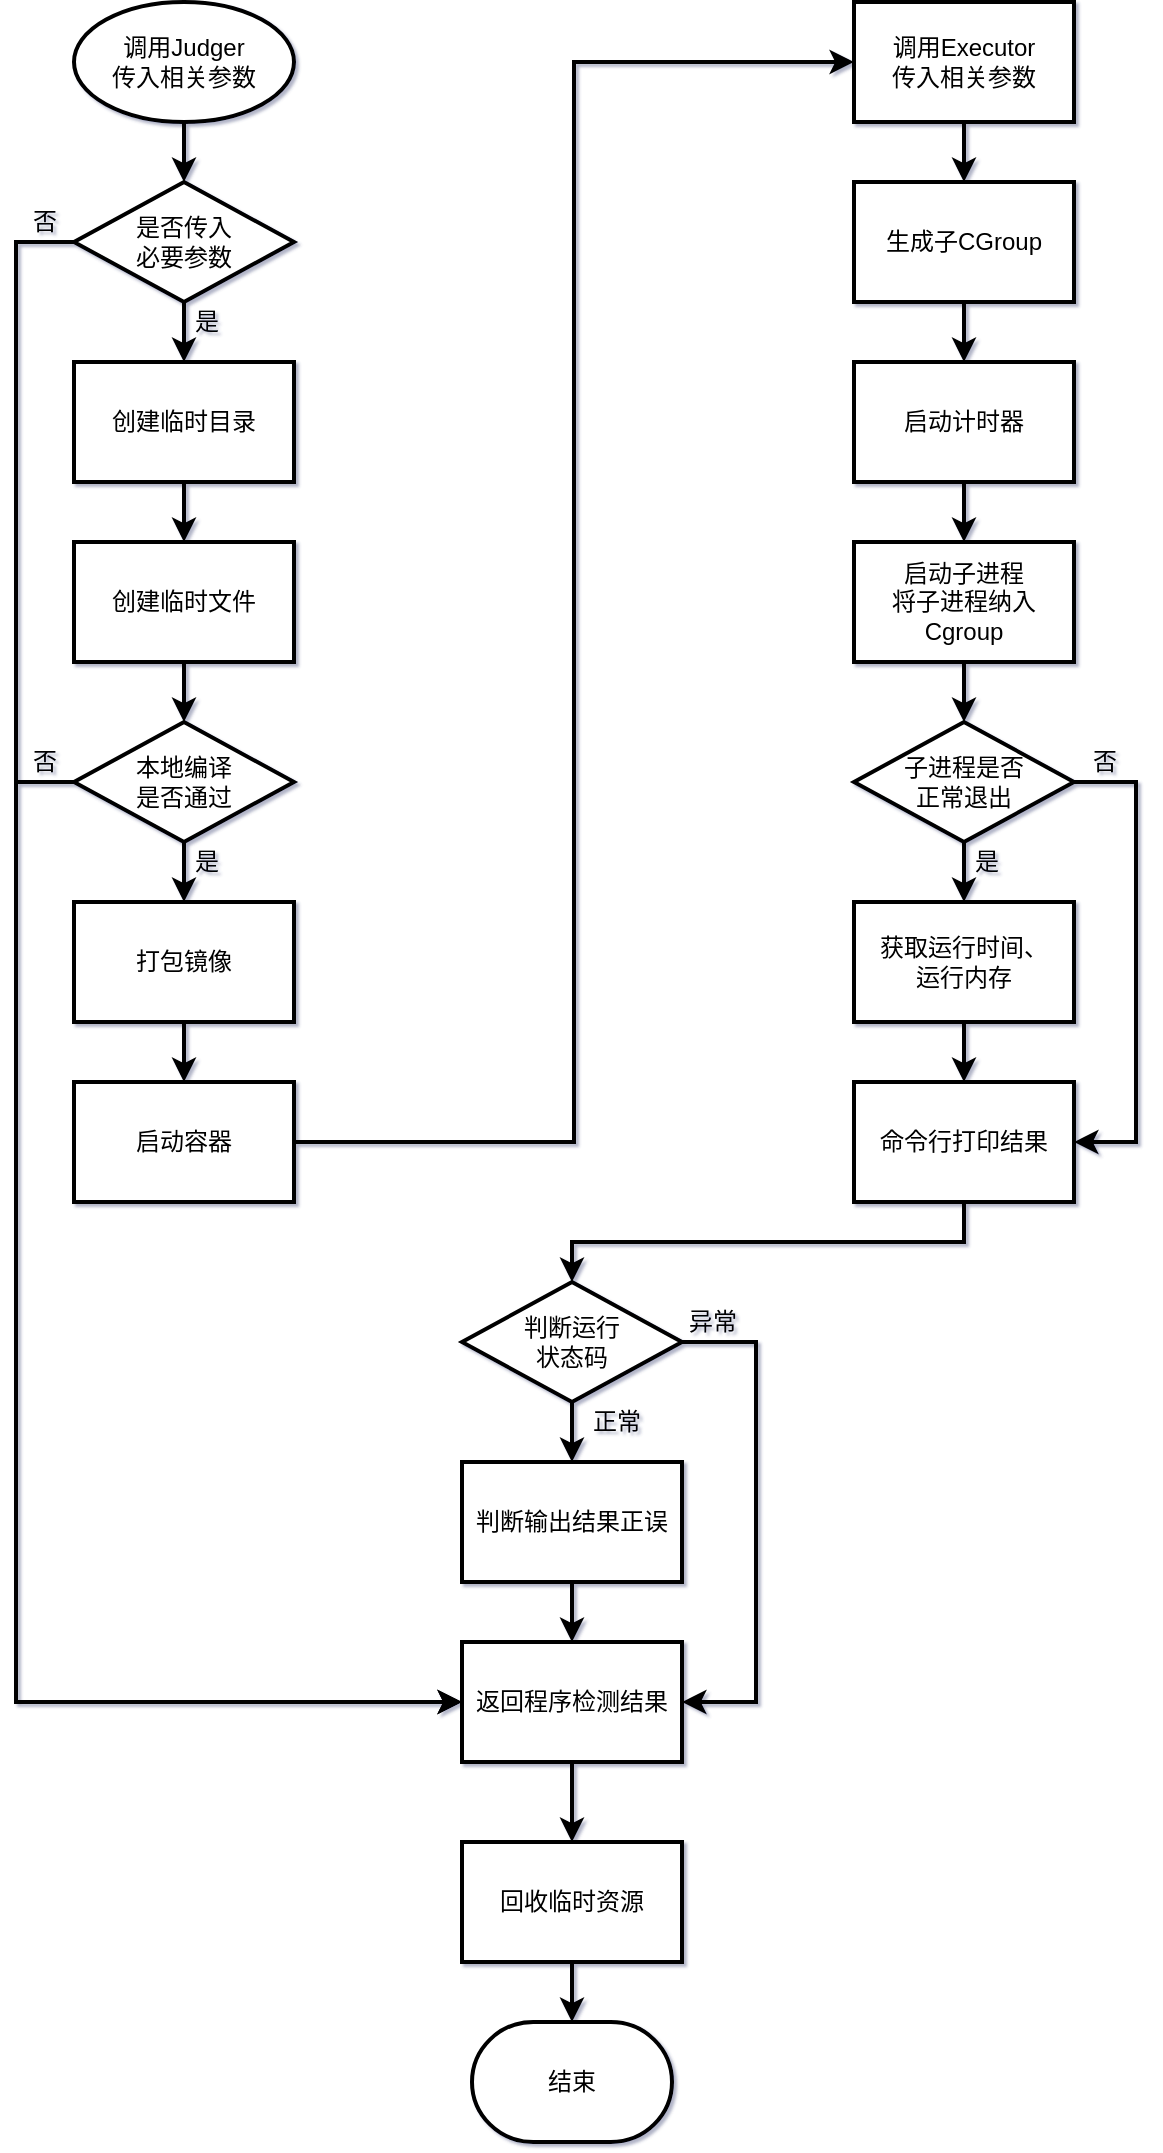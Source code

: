 <mxfile version="14.5.9" type="github">
  <diagram id="C5RBs43oDa-KdzZeNtuy" name="Page-1">
    <mxGraphModel dx="1673" dy="868" grid="1" gridSize="10" guides="1" tooltips="1" connect="1" arrows="1" fold="1" page="1" pageScale="1" pageWidth="827" pageHeight="1169" math="0" shadow="1">
      <root>
        <mxCell id="WIyWlLk6GJQsqaUBKTNV-0" />
        <mxCell id="WIyWlLk6GJQsqaUBKTNV-1" parent="WIyWlLk6GJQsqaUBKTNV-0" />
        <mxCell id="EFcwN0B4zdvvYbQqwylS-56" style="edgeStyle=orthogonalEdgeStyle;orthogonalLoop=1;jettySize=auto;html=1;exitX=0.5;exitY=1;exitDx=0;exitDy=0;exitPerimeter=0;entryX=0.5;entryY=0;entryDx=0;entryDy=0;entryPerimeter=0;strokeWidth=2;shadow=0;" edge="1" parent="WIyWlLk6GJQsqaUBKTNV-1" source="EFcwN0B4zdvvYbQqwylS-33" target="EFcwN0B4zdvvYbQqwylS-34">
          <mxGeometry relative="1" as="geometry" />
        </mxCell>
        <mxCell id="EFcwN0B4zdvvYbQqwylS-33" value="调用Judger&lt;br&gt;传入相关参数" style="strokeWidth=2;html=1;shape=mxgraph.flowchart.start_1;whiteSpace=wrap;shadow=0;" vertex="1" parent="WIyWlLk6GJQsqaUBKTNV-1">
          <mxGeometry x="109" y="20" width="110" height="60" as="geometry" />
        </mxCell>
        <mxCell id="EFcwN0B4zdvvYbQqwylS-57" style="edgeStyle=orthogonalEdgeStyle;orthogonalLoop=1;jettySize=auto;html=1;exitX=0.5;exitY=1;exitDx=0;exitDy=0;exitPerimeter=0;entryX=0.5;entryY=0;entryDx=0;entryDy=0;strokeWidth=2;shadow=0;" edge="1" parent="WIyWlLk6GJQsqaUBKTNV-1" source="EFcwN0B4zdvvYbQqwylS-34" target="EFcwN0B4zdvvYbQqwylS-38">
          <mxGeometry relative="1" as="geometry" />
        </mxCell>
        <mxCell id="EFcwN0B4zdvvYbQqwylS-122" style="edgeStyle=orthogonalEdgeStyle;rounded=0;orthogonalLoop=1;jettySize=auto;html=1;exitX=0;exitY=0.5;exitDx=0;exitDy=0;exitPerimeter=0;shadow=0;fontFamily=Lucida Console;strokeWidth=2;entryX=0;entryY=0.5;entryDx=0;entryDy=0;" edge="1" parent="WIyWlLk6GJQsqaUBKTNV-1" source="EFcwN0B4zdvvYbQqwylS-34" target="EFcwN0B4zdvvYbQqwylS-78">
          <mxGeometry relative="1" as="geometry">
            <mxPoint x="300" y="890" as="targetPoint" />
            <Array as="points">
              <mxPoint x="80" y="140" />
              <mxPoint x="80" y="870" />
            </Array>
          </mxGeometry>
        </mxCell>
        <mxCell id="EFcwN0B4zdvvYbQqwylS-34" value="是否传入&lt;br&gt;必要参数" style="strokeWidth=2;html=1;shape=mxgraph.flowchart.decision;whiteSpace=wrap;shadow=0;" vertex="1" parent="WIyWlLk6GJQsqaUBKTNV-1">
          <mxGeometry x="109" y="110" width="110" height="60" as="geometry" />
        </mxCell>
        <mxCell id="EFcwN0B4zdvvYbQqwylS-58" style="edgeStyle=orthogonalEdgeStyle;orthogonalLoop=1;jettySize=auto;html=1;exitX=0.5;exitY=1;exitDx=0;exitDy=0;entryX=0.5;entryY=0;entryDx=0;entryDy=0;strokeWidth=2;shadow=0;" edge="1" parent="WIyWlLk6GJQsqaUBKTNV-1" source="EFcwN0B4zdvvYbQqwylS-38" target="EFcwN0B4zdvvYbQqwylS-40">
          <mxGeometry relative="1" as="geometry" />
        </mxCell>
        <mxCell id="EFcwN0B4zdvvYbQqwylS-38" value="创建临时目录" style="whiteSpace=wrap;html=1;absoluteArcSize=1;arcSize=14;strokeWidth=2;shadow=0;" vertex="1" parent="WIyWlLk6GJQsqaUBKTNV-1">
          <mxGeometry x="109" y="200" width="110" height="60" as="geometry" />
        </mxCell>
        <mxCell id="EFcwN0B4zdvvYbQqwylS-59" style="edgeStyle=orthogonalEdgeStyle;orthogonalLoop=1;jettySize=auto;html=1;exitX=0.5;exitY=1;exitDx=0;exitDy=0;entryX=0.5;entryY=0;entryDx=0;entryDy=0;entryPerimeter=0;strokeWidth=2;shadow=0;" edge="1" parent="WIyWlLk6GJQsqaUBKTNV-1" source="EFcwN0B4zdvvYbQqwylS-40" target="EFcwN0B4zdvvYbQqwylS-41">
          <mxGeometry relative="1" as="geometry" />
        </mxCell>
        <mxCell id="EFcwN0B4zdvvYbQqwylS-40" value="创建临时文件" style="whiteSpace=wrap;html=1;absoluteArcSize=1;arcSize=14;strokeWidth=2;shadow=0;" vertex="1" parent="WIyWlLk6GJQsqaUBKTNV-1">
          <mxGeometry x="109" y="290" width="110" height="60" as="geometry" />
        </mxCell>
        <mxCell id="EFcwN0B4zdvvYbQqwylS-60" style="edgeStyle=orthogonalEdgeStyle;orthogonalLoop=1;jettySize=auto;html=1;exitX=0.5;exitY=1;exitDx=0;exitDy=0;exitPerimeter=0;entryX=0.5;entryY=0;entryDx=0;entryDy=0;strokeWidth=2;shadow=0;" edge="1" parent="WIyWlLk6GJQsqaUBKTNV-1" source="EFcwN0B4zdvvYbQqwylS-41" target="EFcwN0B4zdvvYbQqwylS-42">
          <mxGeometry relative="1" as="geometry" />
        </mxCell>
        <mxCell id="EFcwN0B4zdvvYbQqwylS-123" style="edgeStyle=orthogonalEdgeStyle;rounded=0;orthogonalLoop=1;jettySize=auto;html=1;exitX=0;exitY=0.5;exitDx=0;exitDy=0;exitPerimeter=0;entryX=0;entryY=0.5;entryDx=0;entryDy=0;shadow=0;fontFamily=Lucida Console;strokeWidth=2;" edge="1" parent="WIyWlLk6GJQsqaUBKTNV-1" source="EFcwN0B4zdvvYbQqwylS-41" target="EFcwN0B4zdvvYbQqwylS-78">
          <mxGeometry relative="1" as="geometry">
            <Array as="points">
              <mxPoint x="80" y="410" />
              <mxPoint x="80" y="870" />
            </Array>
          </mxGeometry>
        </mxCell>
        <mxCell id="EFcwN0B4zdvvYbQqwylS-41" value="本地编译&lt;br&gt;是否通过" style="strokeWidth=2;html=1;shape=mxgraph.flowchart.decision;whiteSpace=wrap;shadow=0;" vertex="1" parent="WIyWlLk6GJQsqaUBKTNV-1">
          <mxGeometry x="109" y="380" width="110" height="60" as="geometry" />
        </mxCell>
        <mxCell id="EFcwN0B4zdvvYbQqwylS-61" style="edgeStyle=orthogonalEdgeStyle;orthogonalLoop=1;jettySize=auto;html=1;exitX=0.5;exitY=1;exitDx=0;exitDy=0;entryX=0.5;entryY=0;entryDx=0;entryDy=0;strokeWidth=2;shadow=0;" edge="1" parent="WIyWlLk6GJQsqaUBKTNV-1" source="EFcwN0B4zdvvYbQqwylS-42" target="EFcwN0B4zdvvYbQqwylS-44">
          <mxGeometry relative="1" as="geometry" />
        </mxCell>
        <mxCell id="EFcwN0B4zdvvYbQqwylS-42" value="打包镜像" style="whiteSpace=wrap;html=1;absoluteArcSize=1;arcSize=14;strokeWidth=2;shadow=0;" vertex="1" parent="WIyWlLk6GJQsqaUBKTNV-1">
          <mxGeometry x="109" y="470" width="110" height="60" as="geometry" />
        </mxCell>
        <mxCell id="EFcwN0B4zdvvYbQqwylS-73" style="edgeStyle=orthogonalEdgeStyle;orthogonalLoop=1;jettySize=auto;html=1;exitX=1;exitY=0.5;exitDx=0;exitDy=0;entryX=0;entryY=0.5;entryDx=0;entryDy=0;strokeWidth=2;shadow=0;rounded=0;" edge="1" parent="WIyWlLk6GJQsqaUBKTNV-1" source="EFcwN0B4zdvvYbQqwylS-44" target="EFcwN0B4zdvvYbQqwylS-46">
          <mxGeometry relative="1" as="geometry">
            <Array as="points">
              <mxPoint x="359" y="590" />
              <mxPoint x="359" y="50" />
            </Array>
          </mxGeometry>
        </mxCell>
        <mxCell id="EFcwN0B4zdvvYbQqwylS-44" value="启动容器" style="whiteSpace=wrap;html=1;absoluteArcSize=1;arcSize=14;strokeWidth=2;shadow=0;" vertex="1" parent="WIyWlLk6GJQsqaUBKTNV-1">
          <mxGeometry x="109" y="560" width="110" height="60" as="geometry" />
        </mxCell>
        <mxCell id="EFcwN0B4zdvvYbQqwylS-63" style="edgeStyle=orthogonalEdgeStyle;orthogonalLoop=1;jettySize=auto;html=1;exitX=0.5;exitY=1;exitDx=0;exitDy=0;entryX=0.5;entryY=0;entryDx=0;entryDy=0;strokeWidth=2;shadow=0;" edge="1" parent="WIyWlLk6GJQsqaUBKTNV-1" source="EFcwN0B4zdvvYbQqwylS-46" target="EFcwN0B4zdvvYbQqwylS-47">
          <mxGeometry relative="1" as="geometry" />
        </mxCell>
        <mxCell id="EFcwN0B4zdvvYbQqwylS-46" value="调用Executor&lt;br&gt;传入相关参数" style="whiteSpace=wrap;html=1;absoluteArcSize=1;arcSize=14;strokeWidth=2;shadow=0;" vertex="1" parent="WIyWlLk6GJQsqaUBKTNV-1">
          <mxGeometry x="499" y="20" width="110" height="60" as="geometry" />
        </mxCell>
        <mxCell id="EFcwN0B4zdvvYbQqwylS-62" style="edgeStyle=orthogonalEdgeStyle;orthogonalLoop=1;jettySize=auto;html=1;exitX=0.5;exitY=1;exitDx=0;exitDy=0;entryX=0.5;entryY=0;entryDx=0;entryDy=0;strokeWidth=2;shadow=0;" edge="1" parent="WIyWlLk6GJQsqaUBKTNV-1" source="EFcwN0B4zdvvYbQqwylS-47" target="EFcwN0B4zdvvYbQqwylS-48">
          <mxGeometry relative="1" as="geometry" />
        </mxCell>
        <mxCell id="EFcwN0B4zdvvYbQqwylS-47" value="生成子CGroup" style="whiteSpace=wrap;html=1;absoluteArcSize=1;arcSize=14;strokeWidth=2;shadow=0;" vertex="1" parent="WIyWlLk6GJQsqaUBKTNV-1">
          <mxGeometry x="499" y="110" width="110" height="60" as="geometry" />
        </mxCell>
        <mxCell id="EFcwN0B4zdvvYbQqwylS-64" style="edgeStyle=orthogonalEdgeStyle;orthogonalLoop=1;jettySize=auto;html=1;exitX=0.5;exitY=1;exitDx=0;exitDy=0;entryX=0.5;entryY=0;entryDx=0;entryDy=0;strokeWidth=2;shadow=0;" edge="1" parent="WIyWlLk6GJQsqaUBKTNV-1" source="EFcwN0B4zdvvYbQqwylS-48" target="EFcwN0B4zdvvYbQqwylS-49">
          <mxGeometry relative="1" as="geometry" />
        </mxCell>
        <mxCell id="EFcwN0B4zdvvYbQqwylS-48" value="启动计时器" style="whiteSpace=wrap;html=1;absoluteArcSize=1;arcSize=14;strokeWidth=2;shadow=0;" vertex="1" parent="WIyWlLk6GJQsqaUBKTNV-1">
          <mxGeometry x="499" y="200" width="110" height="60" as="geometry" />
        </mxCell>
        <mxCell id="EFcwN0B4zdvvYbQqwylS-71" style="edgeStyle=orthogonalEdgeStyle;orthogonalLoop=1;jettySize=auto;html=1;exitX=0.5;exitY=1;exitDx=0;exitDy=0;entryX=0.5;entryY=0;entryDx=0;entryDy=0;entryPerimeter=0;strokeWidth=2;shadow=0;" edge="1" parent="WIyWlLk6GJQsqaUBKTNV-1" source="EFcwN0B4zdvvYbQqwylS-49" target="EFcwN0B4zdvvYbQqwylS-51">
          <mxGeometry relative="1" as="geometry" />
        </mxCell>
        <mxCell id="EFcwN0B4zdvvYbQqwylS-49" value="启动子进程&lt;br&gt;将子进程纳入Cgroup" style="whiteSpace=wrap;html=1;absoluteArcSize=1;arcSize=14;strokeWidth=2;shadow=0;" vertex="1" parent="WIyWlLk6GJQsqaUBKTNV-1">
          <mxGeometry x="499" y="290" width="110" height="60" as="geometry" />
        </mxCell>
        <mxCell id="EFcwN0B4zdvvYbQqwylS-70" style="edgeStyle=orthogonalEdgeStyle;orthogonalLoop=1;jettySize=auto;html=1;exitX=0.5;exitY=1;exitDx=0;exitDy=0;exitPerimeter=0;entryX=0.5;entryY=0;entryDx=0;entryDy=0;strokeWidth=2;shadow=0;" edge="1" parent="WIyWlLk6GJQsqaUBKTNV-1" source="EFcwN0B4zdvvYbQqwylS-51" target="EFcwN0B4zdvvYbQqwylS-53">
          <mxGeometry relative="1" as="geometry" />
        </mxCell>
        <mxCell id="EFcwN0B4zdvvYbQqwylS-120" style="edgeStyle=orthogonalEdgeStyle;rounded=0;orthogonalLoop=1;jettySize=auto;html=1;exitX=1;exitY=0.5;exitDx=0;exitDy=0;exitPerimeter=0;entryX=1;entryY=0.5;entryDx=0;entryDy=0;shadow=0;fontFamily=Lucida Console;strokeWidth=2;" edge="1" parent="WIyWlLk6GJQsqaUBKTNV-1" source="EFcwN0B4zdvvYbQqwylS-51" target="EFcwN0B4zdvvYbQqwylS-54">
          <mxGeometry relative="1" as="geometry">
            <Array as="points">
              <mxPoint x="640" y="410" />
              <mxPoint x="640" y="590" />
            </Array>
          </mxGeometry>
        </mxCell>
        <mxCell id="EFcwN0B4zdvvYbQqwylS-51" value="子进程是否&lt;br&gt;正常退出" style="strokeWidth=2;html=1;shape=mxgraph.flowchart.decision;whiteSpace=wrap;shadow=0;" vertex="1" parent="WIyWlLk6GJQsqaUBKTNV-1">
          <mxGeometry x="499" y="380" width="110" height="60" as="geometry" />
        </mxCell>
        <mxCell id="EFcwN0B4zdvvYbQqwylS-72" style="edgeStyle=orthogonalEdgeStyle;orthogonalLoop=1;jettySize=auto;html=1;exitX=0.5;exitY=1;exitDx=0;exitDy=0;entryX=0.5;entryY=0;entryDx=0;entryDy=0;strokeWidth=2;shadow=0;" edge="1" parent="WIyWlLk6GJQsqaUBKTNV-1" source="EFcwN0B4zdvvYbQqwylS-53" target="EFcwN0B4zdvvYbQqwylS-54">
          <mxGeometry relative="1" as="geometry" />
        </mxCell>
        <mxCell id="EFcwN0B4zdvvYbQqwylS-53" value="获取运行时间、&lt;br&gt;运行内存" style="whiteSpace=wrap;html=1;absoluteArcSize=1;arcSize=14;strokeWidth=2;shadow=0;" vertex="1" parent="WIyWlLk6GJQsqaUBKTNV-1">
          <mxGeometry x="499" y="470" width="110" height="60" as="geometry" />
        </mxCell>
        <mxCell id="EFcwN0B4zdvvYbQqwylS-75" style="edgeStyle=orthogonalEdgeStyle;orthogonalLoop=1;jettySize=auto;html=1;exitX=0.5;exitY=1;exitDx=0;exitDy=0;entryX=0.5;entryY=0;entryDx=0;entryDy=0;entryPerimeter=0;strokeWidth=2;shadow=0;rounded=0;" edge="1" parent="WIyWlLk6GJQsqaUBKTNV-1" source="EFcwN0B4zdvvYbQqwylS-54" target="EFcwN0B4zdvvYbQqwylS-74">
          <mxGeometry relative="1" as="geometry">
            <Array as="points">
              <mxPoint x="554" y="640" />
              <mxPoint x="358" y="640" />
            </Array>
          </mxGeometry>
        </mxCell>
        <mxCell id="EFcwN0B4zdvvYbQqwylS-54" value="命令行打印结果" style="whiteSpace=wrap;html=1;absoluteArcSize=1;arcSize=14;strokeWidth=2;shadow=0;" vertex="1" parent="WIyWlLk6GJQsqaUBKTNV-1">
          <mxGeometry x="499" y="560" width="110" height="60" as="geometry" />
        </mxCell>
        <mxCell id="EFcwN0B4zdvvYbQqwylS-84" style="edgeStyle=orthogonalEdgeStyle;orthogonalLoop=1;jettySize=auto;html=1;exitX=0.5;exitY=1;exitDx=0;exitDy=0;exitPerimeter=0;entryX=0.5;entryY=0;entryDx=0;entryDy=0;strokeWidth=2;shadow=0;" edge="1" parent="WIyWlLk6GJQsqaUBKTNV-1" source="EFcwN0B4zdvvYbQqwylS-74" target="EFcwN0B4zdvvYbQqwylS-77">
          <mxGeometry relative="1" as="geometry" />
        </mxCell>
        <mxCell id="EFcwN0B4zdvvYbQqwylS-115" style="edgeStyle=orthogonalEdgeStyle;rounded=0;orthogonalLoop=1;jettySize=auto;html=1;exitX=1;exitY=0.5;exitDx=0;exitDy=0;exitPerimeter=0;entryX=1;entryY=0.5;entryDx=0;entryDy=0;shadow=0;fontFamily=Lucida Console;strokeWidth=2;" edge="1" parent="WIyWlLk6GJQsqaUBKTNV-1" source="EFcwN0B4zdvvYbQqwylS-74" target="EFcwN0B4zdvvYbQqwylS-78">
          <mxGeometry relative="1" as="geometry">
            <Array as="points">
              <mxPoint x="450" y="690" />
              <mxPoint x="450" y="870" />
            </Array>
          </mxGeometry>
        </mxCell>
        <mxCell id="EFcwN0B4zdvvYbQqwylS-74" value="判断运行&lt;br&gt;状态码" style="strokeWidth=2;html=1;shape=mxgraph.flowchart.decision;whiteSpace=wrap;shadow=0;" vertex="1" parent="WIyWlLk6GJQsqaUBKTNV-1">
          <mxGeometry x="303" y="660" width="110" height="60" as="geometry" />
        </mxCell>
        <mxCell id="EFcwN0B4zdvvYbQqwylS-83" style="edgeStyle=orthogonalEdgeStyle;orthogonalLoop=1;jettySize=auto;html=1;exitX=0.5;exitY=1;exitDx=0;exitDy=0;entryX=0.5;entryY=0;entryDx=0;entryDy=0;strokeWidth=2;shadow=0;" edge="1" parent="WIyWlLk6GJQsqaUBKTNV-1" source="EFcwN0B4zdvvYbQqwylS-77" target="EFcwN0B4zdvvYbQqwylS-78">
          <mxGeometry relative="1" as="geometry" />
        </mxCell>
        <mxCell id="EFcwN0B4zdvvYbQqwylS-77" value="判断输出结果正误" style="whiteSpace=wrap;html=1;absoluteArcSize=1;arcSize=14;strokeWidth=2;shadow=0;" vertex="1" parent="WIyWlLk6GJQsqaUBKTNV-1">
          <mxGeometry x="303" y="750" width="110" height="60" as="geometry" />
        </mxCell>
        <mxCell id="EFcwN0B4zdvvYbQqwylS-82" style="edgeStyle=orthogonalEdgeStyle;orthogonalLoop=1;jettySize=auto;html=1;exitX=0.5;exitY=1;exitDx=0;exitDy=0;entryX=0.5;entryY=0;entryDx=0;entryDy=0;strokeWidth=2;shadow=0;" edge="1" parent="WIyWlLk6GJQsqaUBKTNV-1" source="EFcwN0B4zdvvYbQqwylS-78" target="EFcwN0B4zdvvYbQqwylS-79">
          <mxGeometry relative="1" as="geometry" />
        </mxCell>
        <mxCell id="EFcwN0B4zdvvYbQqwylS-78" value="返回程序检测结果" style="whiteSpace=wrap;html=1;absoluteArcSize=1;arcSize=14;strokeWidth=2;shadow=0;" vertex="1" parent="WIyWlLk6GJQsqaUBKTNV-1">
          <mxGeometry x="303" y="840" width="110" height="60" as="geometry" />
        </mxCell>
        <mxCell id="EFcwN0B4zdvvYbQqwylS-112" value="" style="edgeStyle=orthogonalEdgeStyle;rounded=0;orthogonalLoop=1;jettySize=auto;html=1;shadow=0;fontFamily=Lucida Console;strokeWidth=2;" edge="1" parent="WIyWlLk6GJQsqaUBKTNV-1" source="EFcwN0B4zdvvYbQqwylS-79" target="EFcwN0B4zdvvYbQqwylS-80">
          <mxGeometry relative="1" as="geometry" />
        </mxCell>
        <mxCell id="EFcwN0B4zdvvYbQqwylS-79" value="回收临时资源" style="whiteSpace=wrap;html=1;absoluteArcSize=1;arcSize=14;strokeWidth=2;shadow=0;" vertex="1" parent="WIyWlLk6GJQsqaUBKTNV-1">
          <mxGeometry x="303" y="940" width="110" height="60" as="geometry" />
        </mxCell>
        <mxCell id="EFcwN0B4zdvvYbQqwylS-80" value="结束" style="strokeWidth=2;html=1;shape=mxgraph.flowchart.terminator;whiteSpace=wrap;shadow=0;" vertex="1" parent="WIyWlLk6GJQsqaUBKTNV-1">
          <mxGeometry x="308" y="1030" width="100" height="60" as="geometry" />
        </mxCell>
        <mxCell id="EFcwN0B4zdvvYbQqwylS-87" value="正常" style="text;html=1;align=center;verticalAlign=middle;resizable=0;points=[];autosize=1;strokeWidth=2;shadow=0;" vertex="1" parent="WIyWlLk6GJQsqaUBKTNV-1">
          <mxGeometry x="360" y="720" width="40" height="20" as="geometry" />
        </mxCell>
        <mxCell id="EFcwN0B4zdvvYbQqwylS-92" value="否" style="text;html=1;align=center;verticalAlign=middle;resizable=0;points=[];autosize=1;strokeWidth=2;shadow=0;" vertex="1" parent="WIyWlLk6GJQsqaUBKTNV-1">
          <mxGeometry x="79" y="390" width="30" height="20" as="geometry" />
        </mxCell>
        <mxCell id="EFcwN0B4zdvvYbQqwylS-86" value="异常" style="text;html=1;align=center;verticalAlign=middle;resizable=0;points=[];autosize=1;strokeWidth=2;shadow=0;" vertex="1" parent="WIyWlLk6GJQsqaUBKTNV-1">
          <mxGeometry x="408" y="670" width="40" height="20" as="geometry" />
        </mxCell>
        <mxCell id="EFcwN0B4zdvvYbQqwylS-118" value="是" style="text;html=1;align=center;verticalAlign=middle;resizable=0;points=[];autosize=1;strokeColor=none;fontFamily=Lucida Console;" vertex="1" parent="WIyWlLk6GJQsqaUBKTNV-1">
          <mxGeometry x="160" y="440" width="30" height="20" as="geometry" />
        </mxCell>
        <mxCell id="EFcwN0B4zdvvYbQqwylS-119" value="是" style="text;html=1;align=center;verticalAlign=middle;resizable=0;points=[];autosize=1;strokeColor=none;fontFamily=Lucida Console;" vertex="1" parent="WIyWlLk6GJQsqaUBKTNV-1">
          <mxGeometry x="550" y="440" width="30" height="20" as="geometry" />
        </mxCell>
        <mxCell id="EFcwN0B4zdvvYbQqwylS-121" value="否" style="text;html=1;align=center;verticalAlign=middle;resizable=0;points=[];autosize=1;strokeWidth=2;shadow=0;" vertex="1" parent="WIyWlLk6GJQsqaUBKTNV-1">
          <mxGeometry x="609" y="390" width="30" height="20" as="geometry" />
        </mxCell>
        <mxCell id="EFcwN0B4zdvvYbQqwylS-124" value="否" style="text;html=1;align=center;verticalAlign=middle;resizable=0;points=[];autosize=1;strokeWidth=2;shadow=0;" vertex="1" parent="WIyWlLk6GJQsqaUBKTNV-1">
          <mxGeometry x="79" y="120" width="30" height="20" as="geometry" />
        </mxCell>
        <mxCell id="EFcwN0B4zdvvYbQqwylS-127" value="是" style="text;html=1;align=center;verticalAlign=middle;resizable=0;points=[];autosize=1;strokeColor=none;fontFamily=Lucida Console;" vertex="1" parent="WIyWlLk6GJQsqaUBKTNV-1">
          <mxGeometry x="160" y="170" width="30" height="20" as="geometry" />
        </mxCell>
      </root>
    </mxGraphModel>
  </diagram>
</mxfile>
